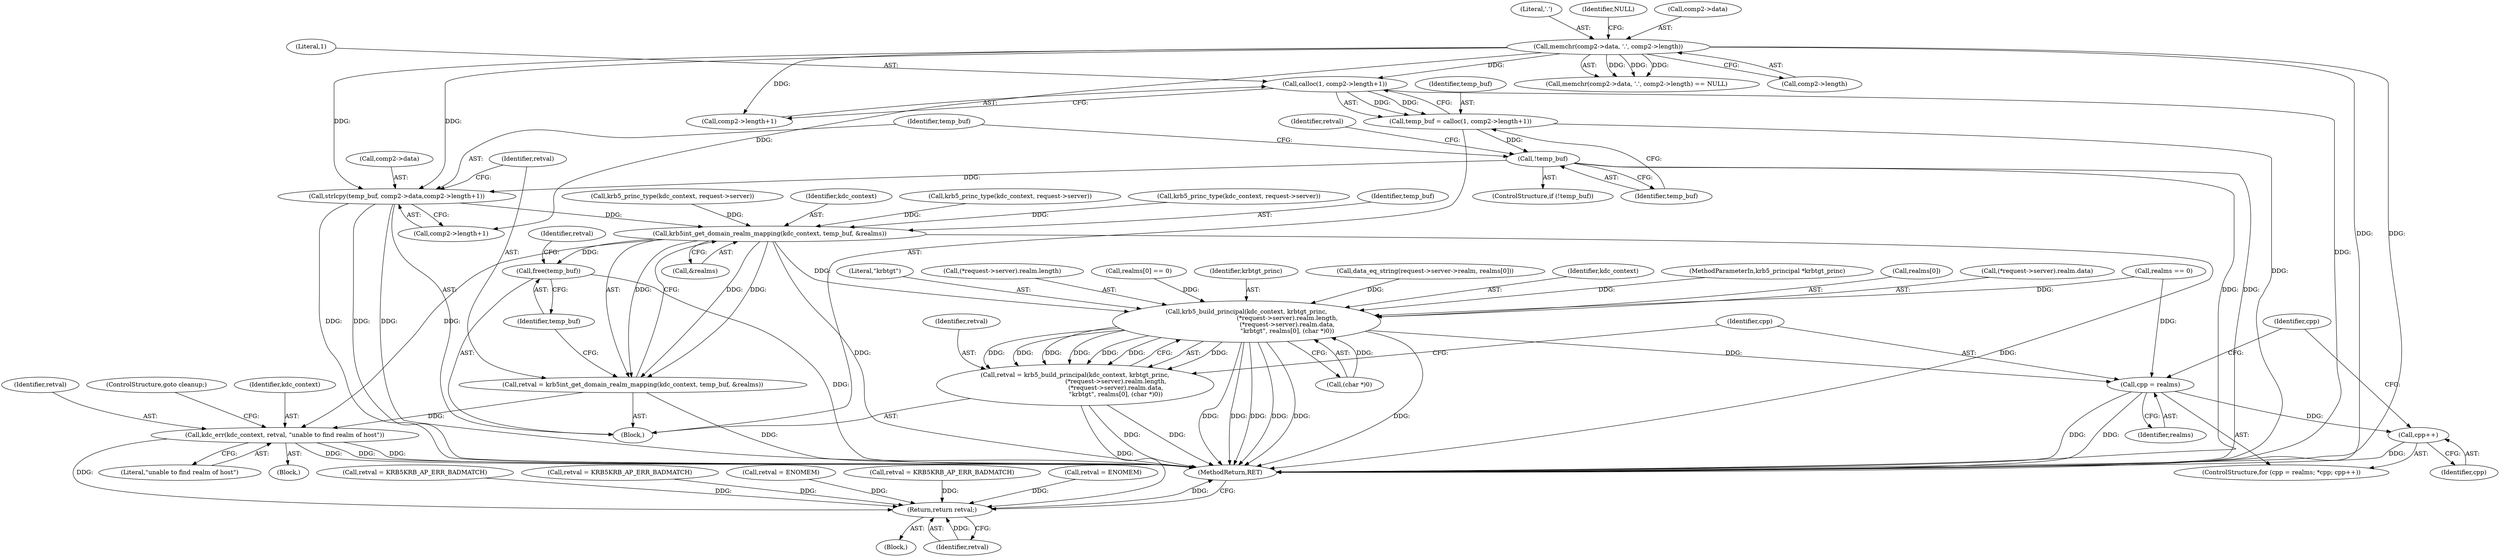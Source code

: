 digraph "0_krb5_8ee70ec63931d1e38567905387ab9b1d45734d81@API" {
"1000278" [label="(Call,calloc(1, comp2->length+1))"];
"1000266" [label="(Call,memchr(comp2->data, '.', comp2->length))"];
"1000276" [label="(Call,temp_buf = calloc(1, comp2->length+1))"];
"1000286" [label="(Call,!temp_buf)"];
"1000293" [label="(Call,strlcpy(temp_buf, comp2->data,comp2->length+1))"];
"1000305" [label="(Call,krb5int_get_domain_realm_mapping(kdc_context, temp_buf, &realms))"];
"1000303" [label="(Call,retval = krb5int_get_domain_realm_mapping(kdc_context, temp_buf, &realms))"];
"1000315" [label="(Call,kdc_err(kdc_context, retval, \"unable to find realm of host\"))"];
"1000398" [label="(Return,return retval;)"];
"1000310" [label="(Call,free(temp_buf))"];
"1000358" [label="(Call,krb5_build_principal(kdc_context, krbtgt_princ,\n                                          (*request->server).realm.length,\n                                          (*request->server).realm.data,\n                                          \"krbtgt\", realms[0], (char *)0))"];
"1000356" [label="(Call,retval = krb5_build_principal(kdc_context, krbtgt_princ,\n                                          (*request->server).realm.length,\n                                          (*request->server).realm.data,\n                                          \"krbtgt\", realms[0], (char *)0))"];
"1000385" [label="(Call,cpp = realms)"];
"1000390" [label="(Call,cpp++)"];
"1000306" [label="(Identifier,kdc_context)"];
"1000318" [label="(Literal,\"unable to find realm of host\")"];
"1000381" [label="(Call,(char *)0)"];
"1000278" [label="(Call,calloc(1, comp2->length+1))"];
"1000277" [label="(Identifier,temp_buf)"];
"1000313" [label="(Identifier,retval)"];
"1000276" [label="(Call,temp_buf = calloc(1, comp2->length+1))"];
"1000360" [label="(Identifier,krbtgt_princ)"];
"1000294" [label="(Identifier,temp_buf)"];
"1000107" [label="(Block,)"];
"1000305" [label="(Call,krb5int_get_domain_realm_mapping(kdc_context, temp_buf, &realms))"];
"1000290" [label="(Identifier,retval)"];
"1000317" [label="(Identifier,retval)"];
"1000352" [label="(Call,retval = KRB5KRB_AP_ERR_BADMATCH)"];
"1000319" [label="(ControlStructure,goto cleanup;)"];
"1000336" [label="(Call,data_eq_string(request->server->realm, realms[0]))"];
"1000270" [label="(Literal,'.')"];
"1000274" [label="(Identifier,NULL)"];
"1000358" [label="(Call,krb5_build_principal(kdc_context, krbtgt_princ,\n                                          (*request->server).realm.length,\n                                          (*request->server).realm.data,\n                                          \"krbtgt\", realms[0], (char *)0))"];
"1000399" [label="(Identifier,retval)"];
"1000359" [label="(Identifier,kdc_context)"];
"1000106" [label="(MethodParameterIn,krb5_principal *krbtgt_princ)"];
"1000298" [label="(Call,comp2->length+1)"];
"1000265" [label="(Call,memchr(comp2->data, '.', comp2->length) == NULL)"];
"1000310" [label="(Call,free(temp_buf))"];
"1000303" [label="(Call,retval = krb5int_get_domain_realm_mapping(kdc_context, temp_buf, &realms))"];
"1000266" [label="(Call,memchr(comp2->data, '.', comp2->length))"];
"1000314" [label="(Block,)"];
"1000357" [label="(Identifier,retval)"];
"1000271" [label="(Call,comp2->length)"];
"1000325" [label="(Call,retval = KRB5KRB_AP_ERR_BADMATCH)"];
"1000308" [label="(Call,&realms)"];
"1000215" [label="(Call,krb5_princ_type(kdc_context, request->server))"];
"1000378" [label="(Call,realms[0])"];
"1000263" [label="(Block,)"];
"1000356" [label="(Call,retval = krb5_build_principal(kdc_context, krbtgt_princ,\n                                          (*request->server).realm.length,\n                                          (*request->server).realm.data,\n                                          \"krbtgt\", realms[0], (char *)0))"];
"1000304" [label="(Identifier,retval)"];
"1000286" [label="(Call,!temp_buf)"];
"1000199" [label="(Call,krb5_princ_type(kdc_context, request->server))"];
"1000386" [label="(Identifier,cpp)"];
"1000280" [label="(Call,comp2->length+1)"];
"1000390" [label="(Call,cpp++)"];
"1000391" [label="(Identifier,cpp)"];
"1000307" [label="(Identifier,temp_buf)"];
"1000181" [label="(Call,retval = ENOMEM)"];
"1000369" [label="(Call,(*request->server).realm.data)"];
"1000311" [label="(Identifier,temp_buf)"];
"1000315" [label="(Call,kdc_err(kdc_context, retval, \"unable to find realm of host\"))"];
"1000321" [label="(Call,realms == 0)"];
"1000267" [label="(Call,comp2->data)"];
"1000384" [label="(ControlStructure,for (cpp = realms; *cpp; cpp++))"];
"1000285" [label="(ControlStructure,if (!temp_buf))"];
"1000109" [label="(Call,retval = KRB5KRB_AP_ERR_BADMATCH)"];
"1000377" [label="(Literal,\"krbtgt\")"];
"1000398" [label="(Return,return retval;)"];
"1000361" [label="(Call,(*request->server).realm.length)"];
"1000387" [label="(Identifier,realms)"];
"1000316" [label="(Identifier,kdc_context)"];
"1000385" [label="(Call,cpp = realms)"];
"1000287" [label="(Identifier,temp_buf)"];
"1000293" [label="(Call,strlcpy(temp_buf, comp2->data,comp2->length+1))"];
"1000295" [label="(Call,comp2->data)"];
"1000331" [label="(Call,realms[0] == 0)"];
"1000389" [label="(Identifier,cpp)"];
"1000207" [label="(Call,krb5_princ_type(kdc_context, request->server))"];
"1000400" [label="(MethodReturn,RET)"];
"1000279" [label="(Literal,1)"];
"1000289" [label="(Call,retval = ENOMEM)"];
"1000278" -> "1000276"  [label="AST: "];
"1000278" -> "1000280"  [label="CFG: "];
"1000279" -> "1000278"  [label="AST: "];
"1000280" -> "1000278"  [label="AST: "];
"1000276" -> "1000278"  [label="CFG: "];
"1000278" -> "1000400"  [label="DDG: "];
"1000278" -> "1000276"  [label="DDG: "];
"1000278" -> "1000276"  [label="DDG: "];
"1000266" -> "1000278"  [label="DDG: "];
"1000266" -> "1000265"  [label="AST: "];
"1000266" -> "1000271"  [label="CFG: "];
"1000267" -> "1000266"  [label="AST: "];
"1000270" -> "1000266"  [label="AST: "];
"1000271" -> "1000266"  [label="AST: "];
"1000274" -> "1000266"  [label="CFG: "];
"1000266" -> "1000400"  [label="DDG: "];
"1000266" -> "1000400"  [label="DDG: "];
"1000266" -> "1000265"  [label="DDG: "];
"1000266" -> "1000265"  [label="DDG: "];
"1000266" -> "1000265"  [label="DDG: "];
"1000266" -> "1000280"  [label="DDG: "];
"1000266" -> "1000293"  [label="DDG: "];
"1000266" -> "1000293"  [label="DDG: "];
"1000266" -> "1000298"  [label="DDG: "];
"1000276" -> "1000263"  [label="AST: "];
"1000277" -> "1000276"  [label="AST: "];
"1000287" -> "1000276"  [label="CFG: "];
"1000276" -> "1000400"  [label="DDG: "];
"1000276" -> "1000286"  [label="DDG: "];
"1000286" -> "1000285"  [label="AST: "];
"1000286" -> "1000287"  [label="CFG: "];
"1000287" -> "1000286"  [label="AST: "];
"1000290" -> "1000286"  [label="CFG: "];
"1000294" -> "1000286"  [label="CFG: "];
"1000286" -> "1000400"  [label="DDG: "];
"1000286" -> "1000400"  [label="DDG: "];
"1000286" -> "1000293"  [label="DDG: "];
"1000293" -> "1000263"  [label="AST: "];
"1000293" -> "1000298"  [label="CFG: "];
"1000294" -> "1000293"  [label="AST: "];
"1000295" -> "1000293"  [label="AST: "];
"1000298" -> "1000293"  [label="AST: "];
"1000304" -> "1000293"  [label="CFG: "];
"1000293" -> "1000400"  [label="DDG: "];
"1000293" -> "1000400"  [label="DDG: "];
"1000293" -> "1000400"  [label="DDG: "];
"1000293" -> "1000305"  [label="DDG: "];
"1000305" -> "1000303"  [label="AST: "];
"1000305" -> "1000308"  [label="CFG: "];
"1000306" -> "1000305"  [label="AST: "];
"1000307" -> "1000305"  [label="AST: "];
"1000308" -> "1000305"  [label="AST: "];
"1000303" -> "1000305"  [label="CFG: "];
"1000305" -> "1000400"  [label="DDG: "];
"1000305" -> "1000400"  [label="DDG: "];
"1000305" -> "1000303"  [label="DDG: "];
"1000305" -> "1000303"  [label="DDG: "];
"1000305" -> "1000303"  [label="DDG: "];
"1000207" -> "1000305"  [label="DDG: "];
"1000199" -> "1000305"  [label="DDG: "];
"1000215" -> "1000305"  [label="DDG: "];
"1000305" -> "1000310"  [label="DDG: "];
"1000305" -> "1000315"  [label="DDG: "];
"1000305" -> "1000358"  [label="DDG: "];
"1000303" -> "1000263"  [label="AST: "];
"1000304" -> "1000303"  [label="AST: "];
"1000311" -> "1000303"  [label="CFG: "];
"1000303" -> "1000400"  [label="DDG: "];
"1000303" -> "1000315"  [label="DDG: "];
"1000315" -> "1000314"  [label="AST: "];
"1000315" -> "1000318"  [label="CFG: "];
"1000316" -> "1000315"  [label="AST: "];
"1000317" -> "1000315"  [label="AST: "];
"1000318" -> "1000315"  [label="AST: "];
"1000319" -> "1000315"  [label="CFG: "];
"1000315" -> "1000400"  [label="DDG: "];
"1000315" -> "1000400"  [label="DDG: "];
"1000315" -> "1000400"  [label="DDG: "];
"1000315" -> "1000398"  [label="DDG: "];
"1000398" -> "1000107"  [label="AST: "];
"1000398" -> "1000399"  [label="CFG: "];
"1000399" -> "1000398"  [label="AST: "];
"1000400" -> "1000398"  [label="CFG: "];
"1000398" -> "1000400"  [label="DDG: "];
"1000399" -> "1000398"  [label="DDG: "];
"1000289" -> "1000398"  [label="DDG: "];
"1000356" -> "1000398"  [label="DDG: "];
"1000352" -> "1000398"  [label="DDG: "];
"1000109" -> "1000398"  [label="DDG: "];
"1000181" -> "1000398"  [label="DDG: "];
"1000325" -> "1000398"  [label="DDG: "];
"1000310" -> "1000263"  [label="AST: "];
"1000310" -> "1000311"  [label="CFG: "];
"1000311" -> "1000310"  [label="AST: "];
"1000313" -> "1000310"  [label="CFG: "];
"1000310" -> "1000400"  [label="DDG: "];
"1000358" -> "1000356"  [label="AST: "];
"1000358" -> "1000381"  [label="CFG: "];
"1000359" -> "1000358"  [label="AST: "];
"1000360" -> "1000358"  [label="AST: "];
"1000361" -> "1000358"  [label="AST: "];
"1000369" -> "1000358"  [label="AST: "];
"1000377" -> "1000358"  [label="AST: "];
"1000378" -> "1000358"  [label="AST: "];
"1000381" -> "1000358"  [label="AST: "];
"1000356" -> "1000358"  [label="CFG: "];
"1000358" -> "1000400"  [label="DDG: "];
"1000358" -> "1000400"  [label="DDG: "];
"1000358" -> "1000400"  [label="DDG: "];
"1000358" -> "1000400"  [label="DDG: "];
"1000358" -> "1000400"  [label="DDG: "];
"1000358" -> "1000400"  [label="DDG: "];
"1000358" -> "1000356"  [label="DDG: "];
"1000358" -> "1000356"  [label="DDG: "];
"1000358" -> "1000356"  [label="DDG: "];
"1000358" -> "1000356"  [label="DDG: "];
"1000358" -> "1000356"  [label="DDG: "];
"1000358" -> "1000356"  [label="DDG: "];
"1000358" -> "1000356"  [label="DDG: "];
"1000106" -> "1000358"  [label="DDG: "];
"1000331" -> "1000358"  [label="DDG: "];
"1000336" -> "1000358"  [label="DDG: "];
"1000321" -> "1000358"  [label="DDG: "];
"1000381" -> "1000358"  [label="DDG: "];
"1000358" -> "1000385"  [label="DDG: "];
"1000356" -> "1000263"  [label="AST: "];
"1000357" -> "1000356"  [label="AST: "];
"1000386" -> "1000356"  [label="CFG: "];
"1000356" -> "1000400"  [label="DDG: "];
"1000356" -> "1000400"  [label="DDG: "];
"1000385" -> "1000384"  [label="AST: "];
"1000385" -> "1000387"  [label="CFG: "];
"1000386" -> "1000385"  [label="AST: "];
"1000387" -> "1000385"  [label="AST: "];
"1000389" -> "1000385"  [label="CFG: "];
"1000385" -> "1000400"  [label="DDG: "];
"1000385" -> "1000400"  [label="DDG: "];
"1000321" -> "1000385"  [label="DDG: "];
"1000385" -> "1000390"  [label="DDG: "];
"1000390" -> "1000384"  [label="AST: "];
"1000390" -> "1000391"  [label="CFG: "];
"1000391" -> "1000390"  [label="AST: "];
"1000389" -> "1000390"  [label="CFG: "];
"1000390" -> "1000400"  [label="DDG: "];
}
